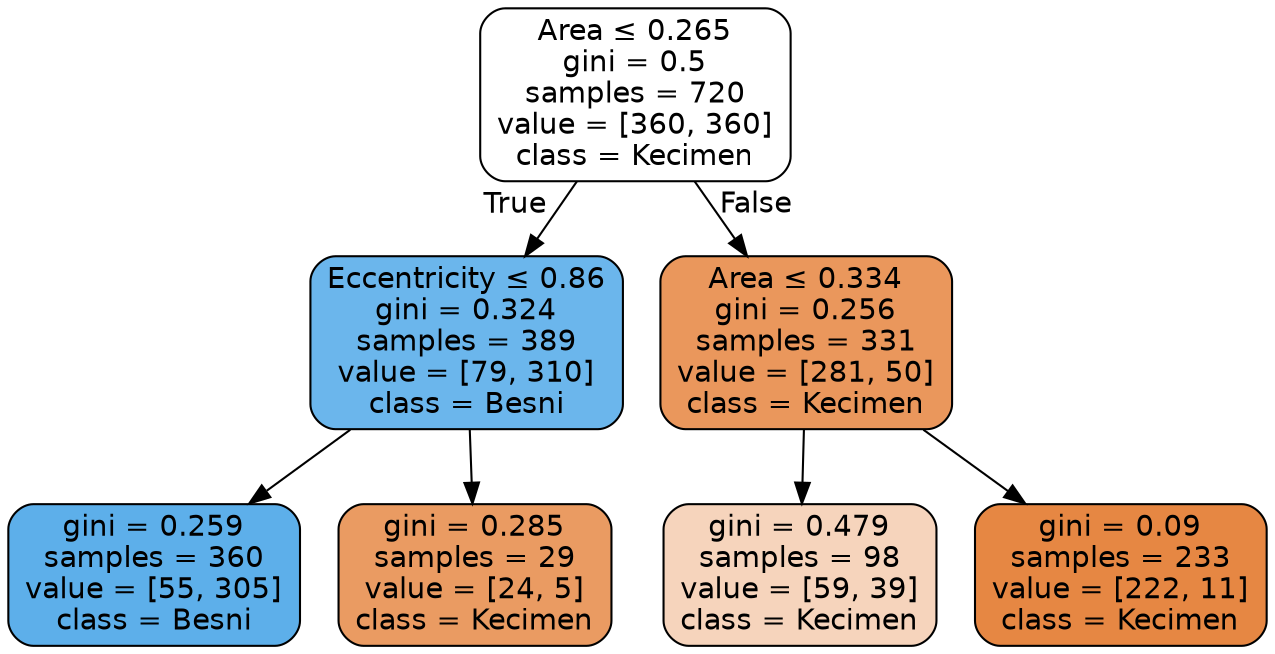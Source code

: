 digraph Tree {
node [shape=box, style="filled, rounded", color="black", fontname="helvetica"] ;
edge [fontname="helvetica"] ;
0 [label=<Area &le; 0.265<br/>gini = 0.5<br/>samples = 720<br/>value = [360, 360]<br/>class = Kecimen>, fillcolor="#ffffff"] ;
1 [label=<Eccentricity &le; 0.86<br/>gini = 0.324<br/>samples = 389<br/>value = [79, 310]<br/>class = Besni>, fillcolor="#6bb6ec"] ;
0 -> 1 [labeldistance=2.5, labelangle=45, headlabel="True"] ;
2 [label=<gini = 0.259<br/>samples = 360<br/>value = [55, 305]<br/>class = Besni>, fillcolor="#5dafea"] ;
1 -> 2 ;
3 [label=<gini = 0.285<br/>samples = 29<br/>value = [24, 5]<br/>class = Kecimen>, fillcolor="#ea9b62"] ;
1 -> 3 ;
4 [label=<Area &le; 0.334<br/>gini = 0.256<br/>samples = 331<br/>value = [281, 50]<br/>class = Kecimen>, fillcolor="#ea975c"] ;
0 -> 4 [labeldistance=2.5, labelangle=-45, headlabel="False"] ;
5 [label=<gini = 0.479<br/>samples = 98<br/>value = [59, 39]<br/>class = Kecimen>, fillcolor="#f6d4bc"] ;
4 -> 5 ;
6 [label=<gini = 0.09<br/>samples = 233<br/>value = [222, 11]<br/>class = Kecimen>, fillcolor="#e68743"] ;
4 -> 6 ;
}